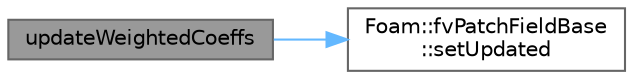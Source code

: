 digraph "updateWeightedCoeffs"
{
 // LATEX_PDF_SIZE
  bgcolor="transparent";
  edge [fontname=Helvetica,fontsize=10,labelfontname=Helvetica,labelfontsize=10];
  node [fontname=Helvetica,fontsize=10,shape=box,height=0.2,width=0.4];
  rankdir="LR";
  Node1 [id="Node000001",label="updateWeightedCoeffs",height=0.2,width=0.4,color="gray40", fillcolor="grey60", style="filled", fontcolor="black",tooltip=" "];
  Node1 -> Node2 [id="edge1_Node000001_Node000002",color="steelblue1",style="solid",tooltip=" "];
  Node2 [id="Node000002",label="Foam::fvPatchFieldBase\l::setUpdated",height=0.2,width=0.4,color="grey40", fillcolor="white", style="filled",URL="$classFoam_1_1fvPatchFieldBase.html#a7fb4bd090bd95b08a91f32d738763c23",tooltip=" "];
}
